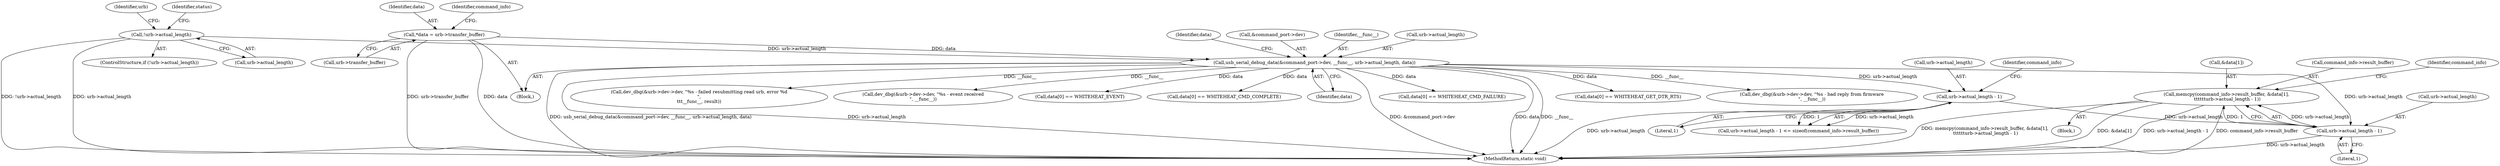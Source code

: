 digraph "0_linux_6817ae225cd650fb1c3295d769298c38b1eba818@API" {
"1000269" [label="(Call,memcpy(command_info->result_buffer, &data[1],\n \t\t\t\t\t\turb->actual_length - 1))"];
"1000277" [label="(Call,urb->actual_length - 1)"];
"1000259" [label="(Call,urb->actual_length - 1)"];
"1000188" [label="(Call,usb_serial_debug_data(&command_port->dev, __func__, urb->actual_length, data))"];
"1000144" [label="(Call,!urb->actual_length)"];
"1000119" [label="(Call,*data = urb->transfer_buffer)"];
"1000268" [label="(Block,)"];
"1000201" [label="(Identifier,data)"];
"1000189" [label="(Call,&command_port->dev)"];
"1000269" [label="(Call,memcpy(command_info->result_buffer, &data[1],\n \t\t\t\t\t\turb->actual_length - 1))"];
"1000260" [label="(Call,urb->actual_length)"];
"1000217" [label="(Call,data[0] == WHITEHEAT_CMD_FAILURE)"];
"1000193" [label="(Identifier,__func__)"];
"1000321" [label="(MethodReturn,static void)"];
"1000119" [label="(Call,*data = urb->transfer_buffer)"];
"1000278" [label="(Call,urb->actual_length)"];
"1000253" [label="(Call,data[0] == WHITEHEAT_GET_DTR_RTS)"];
"1000293" [label="(Call,dev_dbg(&urb->dev->dev, \"%s - bad reply from firmware\n\", __func__))"];
"1000120" [label="(Identifier,data)"];
"1000311" [label="(Call,dev_dbg(&urb->dev->dev, \"%s - failed resubmitting read urb, error %d\n\",\n\t\t\t__func__, result))"];
"1000270" [label="(Call,command_info->result_buffer)"];
"1000277" [label="(Call,urb->actual_length - 1)"];
"1000241" [label="(Call,dev_dbg(&urb->dev->dev, \"%s - event received\n\", __func__))"];
"1000259" [label="(Call,urb->actual_length - 1)"];
"1000145" [label="(Call,urb->actual_length)"];
"1000235" [label="(Call,data[0] == WHITEHEAT_EVENT)"];
"1000284" [label="(Identifier,command_info)"];
"1000104" [label="(Block,)"];
"1000281" [label="(Literal,1)"];
"1000144" [label="(Call,!urb->actual_length)"];
"1000153" [label="(Identifier,urb)"];
"1000143" [label="(ControlStructure,if (!urb->actual_length))"];
"1000160" [label="(Identifier,status)"];
"1000258" [label="(Call,urb->actual_length - 1 <= sizeof(command_info->result_buffer))"];
"1000199" [label="(Call,data[0] == WHITEHEAT_CMD_COMPLETE)"];
"1000121" [label="(Call,urb->transfer_buffer)"];
"1000273" [label="(Call,&data[1])"];
"1000194" [label="(Call,urb->actual_length)"];
"1000266" [label="(Identifier,command_info)"];
"1000263" [label="(Literal,1)"];
"1000126" [label="(Identifier,command_info)"];
"1000188" [label="(Call,usb_serial_debug_data(&command_port->dev, __func__, urb->actual_length, data))"];
"1000197" [label="(Identifier,data)"];
"1000269" -> "1000268"  [label="AST: "];
"1000269" -> "1000277"  [label="CFG: "];
"1000270" -> "1000269"  [label="AST: "];
"1000273" -> "1000269"  [label="AST: "];
"1000277" -> "1000269"  [label="AST: "];
"1000284" -> "1000269"  [label="CFG: "];
"1000269" -> "1000321"  [label="DDG: memcpy(command_info->result_buffer, &data[1],\n \t\t\t\t\t\turb->actual_length - 1)"];
"1000269" -> "1000321"  [label="DDG: &data[1]"];
"1000269" -> "1000321"  [label="DDG: urb->actual_length - 1"];
"1000269" -> "1000321"  [label="DDG: command_info->result_buffer"];
"1000277" -> "1000269"  [label="DDG: urb->actual_length"];
"1000277" -> "1000269"  [label="DDG: 1"];
"1000277" -> "1000281"  [label="CFG: "];
"1000278" -> "1000277"  [label="AST: "];
"1000281" -> "1000277"  [label="AST: "];
"1000277" -> "1000321"  [label="DDG: urb->actual_length"];
"1000259" -> "1000277"  [label="DDG: urb->actual_length"];
"1000188" -> "1000277"  [label="DDG: urb->actual_length"];
"1000259" -> "1000258"  [label="AST: "];
"1000259" -> "1000263"  [label="CFG: "];
"1000260" -> "1000259"  [label="AST: "];
"1000263" -> "1000259"  [label="AST: "];
"1000266" -> "1000259"  [label="CFG: "];
"1000259" -> "1000321"  [label="DDG: urb->actual_length"];
"1000259" -> "1000258"  [label="DDG: urb->actual_length"];
"1000259" -> "1000258"  [label="DDG: 1"];
"1000188" -> "1000259"  [label="DDG: urb->actual_length"];
"1000188" -> "1000104"  [label="AST: "];
"1000188" -> "1000197"  [label="CFG: "];
"1000189" -> "1000188"  [label="AST: "];
"1000193" -> "1000188"  [label="AST: "];
"1000194" -> "1000188"  [label="AST: "];
"1000197" -> "1000188"  [label="AST: "];
"1000201" -> "1000188"  [label="CFG: "];
"1000188" -> "1000321"  [label="DDG: usb_serial_debug_data(&command_port->dev, __func__, urb->actual_length, data)"];
"1000188" -> "1000321"  [label="DDG: urb->actual_length"];
"1000188" -> "1000321"  [label="DDG: &command_port->dev"];
"1000188" -> "1000321"  [label="DDG: data"];
"1000188" -> "1000321"  [label="DDG: __func__"];
"1000144" -> "1000188"  [label="DDG: urb->actual_length"];
"1000119" -> "1000188"  [label="DDG: data"];
"1000188" -> "1000199"  [label="DDG: data"];
"1000188" -> "1000217"  [label="DDG: data"];
"1000188" -> "1000235"  [label="DDG: data"];
"1000188" -> "1000241"  [label="DDG: __func__"];
"1000188" -> "1000253"  [label="DDG: data"];
"1000188" -> "1000293"  [label="DDG: __func__"];
"1000188" -> "1000311"  [label="DDG: __func__"];
"1000144" -> "1000143"  [label="AST: "];
"1000144" -> "1000145"  [label="CFG: "];
"1000145" -> "1000144"  [label="AST: "];
"1000153" -> "1000144"  [label="CFG: "];
"1000160" -> "1000144"  [label="CFG: "];
"1000144" -> "1000321"  [label="DDG: !urb->actual_length"];
"1000144" -> "1000321"  [label="DDG: urb->actual_length"];
"1000119" -> "1000104"  [label="AST: "];
"1000119" -> "1000121"  [label="CFG: "];
"1000120" -> "1000119"  [label="AST: "];
"1000121" -> "1000119"  [label="AST: "];
"1000126" -> "1000119"  [label="CFG: "];
"1000119" -> "1000321"  [label="DDG: urb->transfer_buffer"];
"1000119" -> "1000321"  [label="DDG: data"];
}
